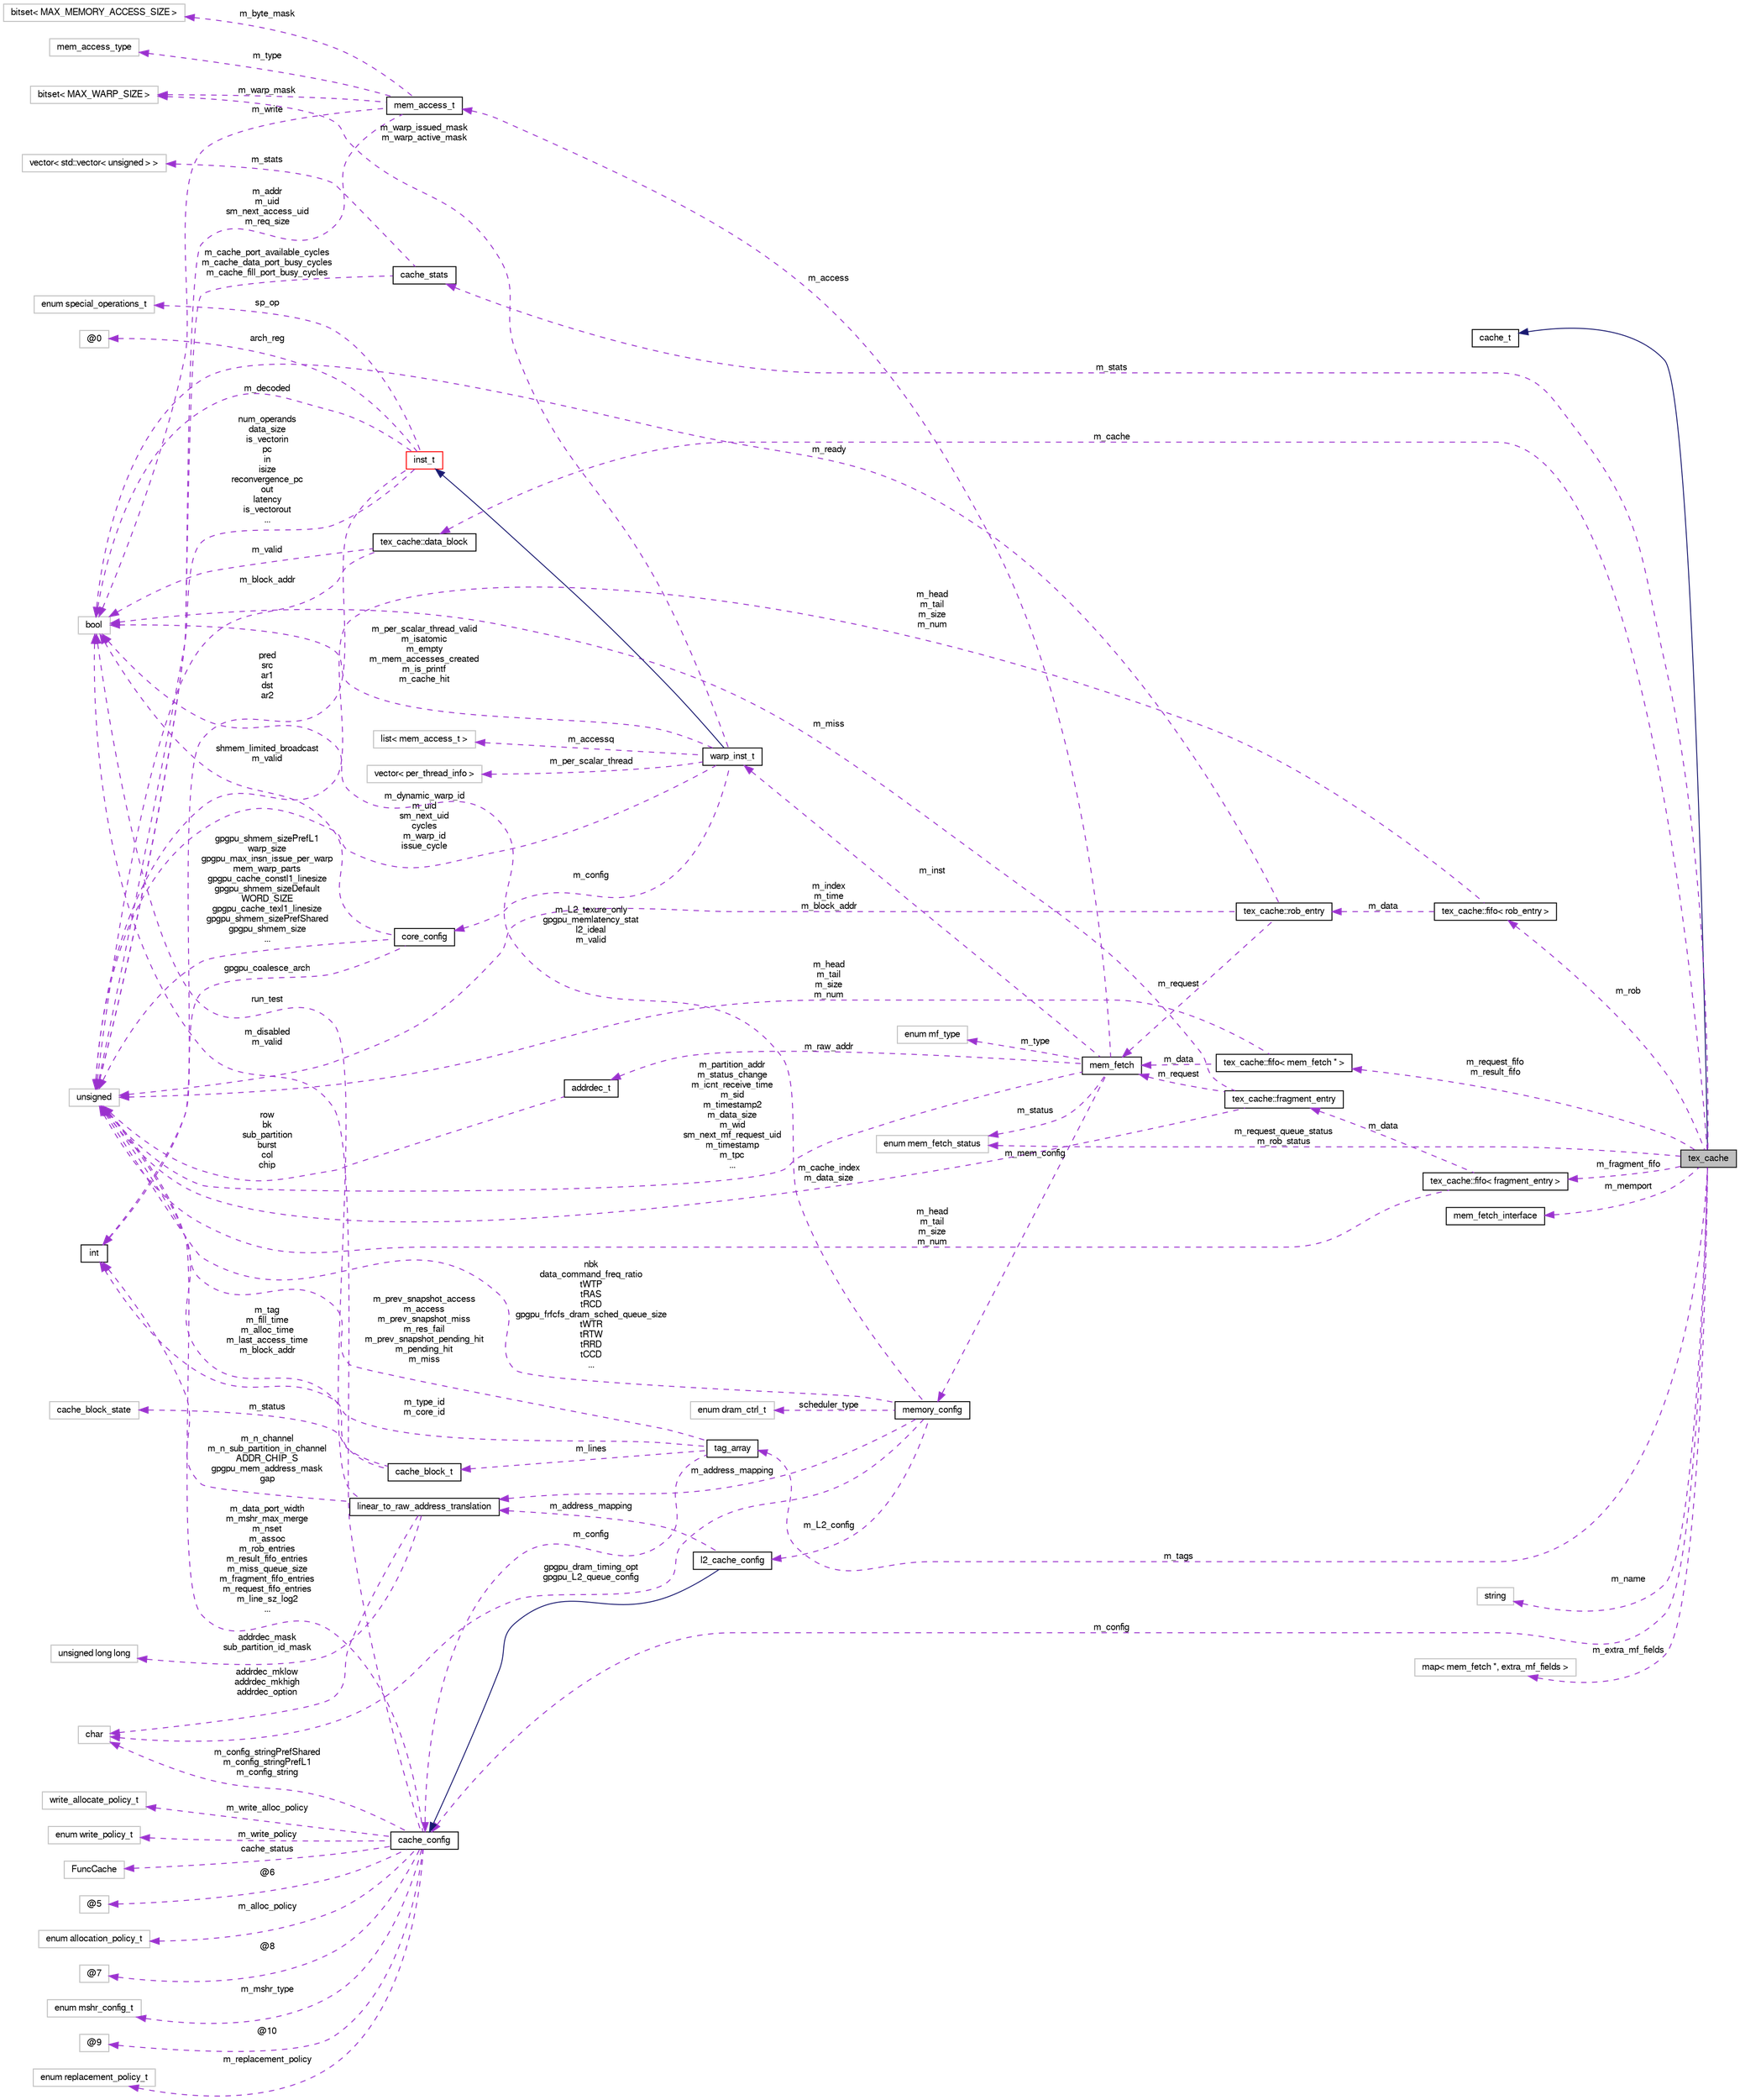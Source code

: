 digraph G
{
  bgcolor="transparent";
  edge [fontname="FreeSans",fontsize="10",labelfontname="FreeSans",labelfontsize="10"];
  node [fontname="FreeSans",fontsize="10",shape=record];
  rankdir=LR;
  Node1 [label="tex_cache",height=0.2,width=0.4,color="black", fillcolor="grey75", style="filled" fontcolor="black"];
  Node2 -> Node1 [dir=back,color="midnightblue",fontsize="10",style="solid",fontname="FreeSans"];
  Node2 [label="cache_t",height=0.2,width=0.4,color="black",URL="$classcache__t.html"];
  Node3 -> Node1 [dir=back,color="darkorchid3",fontsize="10",style="dashed",label="m_stats",fontname="FreeSans"];
  Node3 [label="cache_stats",height=0.2,width=0.4,color="black",URL="$classcache__stats.html"];
  Node4 -> Node3 [dir=back,color="darkorchid3",fontsize="10",style="dashed",label="m_stats",fontname="FreeSans"];
  Node4 [label="vector\< std::vector\< unsigned \> \>",height=0.2,width=0.4,color="grey75"];
  Node5 -> Node3 [dir=back,color="darkorchid3",fontsize="10",style="dashed",label="m_cache_port_available_cycles\nm_cache_data_port_busy_cycles\nm_cache_fill_port_busy_cycles",fontname="FreeSans"];
  Node5 [label="unsigned",height=0.2,width=0.4,color="grey75"];
  Node6 -> Node1 [dir=back,color="darkorchid3",fontsize="10",style="dashed",label="m_fragment_fifo",fontname="FreeSans"];
  Node6 [label="tex_cache::fifo\< fragment_entry \>",height=0.2,width=0.4,color="black",URL="$classtex__cache_1_1fifo.html"];
  Node7 -> Node6 [dir=back,color="darkorchid3",fontsize="10",style="dashed",label="m_data",fontname="FreeSans"];
  Node7 [label="tex_cache::fragment_entry",height=0.2,width=0.4,color="black",URL="$structtex__cache_1_1fragment__entry.html"];
  Node8 -> Node7 [dir=back,color="darkorchid3",fontsize="10",style="dashed",label="m_miss",fontname="FreeSans"];
  Node8 [label="bool",height=0.2,width=0.4,color="grey75"];
  Node9 -> Node7 [dir=back,color="darkorchid3",fontsize="10",style="dashed",label="m_request",fontname="FreeSans"];
  Node9 [label="mem_fetch",height=0.2,width=0.4,color="black",URL="$classmem__fetch.html"];
  Node10 -> Node9 [dir=back,color="darkorchid3",fontsize="10",style="dashed",label="m_type",fontname="FreeSans"];
  Node10 [label="enum mf_type",height=0.2,width=0.4,color="grey75"];
  Node11 -> Node9 [dir=back,color="darkorchid3",fontsize="10",style="dashed",label="m_mem_config",fontname="FreeSans"];
  Node11 [label="memory_config",height=0.2,width=0.4,color="black",URL="$structmemory__config.html"];
  Node12 -> Node11 [dir=back,color="darkorchid3",fontsize="10",style="dashed",label="scheduler_type",fontname="FreeSans"];
  Node12 [label="enum dram_ctrl_t",height=0.2,width=0.4,color="grey75"];
  Node13 -> Node11 [dir=back,color="darkorchid3",fontsize="10",style="dashed",label="gpgpu_dram_timing_opt\ngpgpu_L2_queue_config",fontname="FreeSans"];
  Node13 [label="char",height=0.2,width=0.4,color="grey75"];
  Node8 -> Node11 [dir=back,color="darkorchid3",fontsize="10",style="dashed",label="m_L2_texure_only\ngpgpu_memlatency_stat\nl2_ideal\nm_valid",fontname="FreeSans"];
  Node5 -> Node11 [dir=back,color="darkorchid3",fontsize="10",style="dashed",label="nbk\ndata_command_freq_ratio\ntWTP\ntRAS\ntRCD\ngpgpu_frfcfs_dram_sched_queue_size\ntWTR\ntRTW\ntRRD\ntCCD\n...",fontname="FreeSans"];
  Node14 -> Node11 [dir=back,color="darkorchid3",fontsize="10",style="dashed",label="m_address_mapping",fontname="FreeSans"];
  Node14 [label="linear_to_raw_address_translation",height=0.2,width=0.4,color="black",URL="$classlinear__to__raw__address__translation.html"];
  Node15 -> Node14 [dir=back,color="darkorchid3",fontsize="10",style="dashed",label="addrdec_mask\nsub_partition_id_mask",fontname="FreeSans"];
  Node15 [label="unsigned long long",height=0.2,width=0.4,color="grey75"];
  Node13 -> Node14 [dir=back,color="darkorchid3",fontsize="10",style="dashed",label="addrdec_mklow\naddrdec_mkhigh\naddrdec_option",fontname="FreeSans"];
  Node16 -> Node14 [dir=back,color="darkorchid3",fontsize="10",style="dashed",label="m_n_channel\nm_n_sub_partition_in_channel\nADDR_CHIP_S\ngpgpu_mem_address_mask\ngap",fontname="FreeSans"];
  Node16 [label="int",height=0.2,width=0.4,color="black",URL="$classint.html"];
  Node8 -> Node14 [dir=back,color="darkorchid3",fontsize="10",style="dashed",label="run_test",fontname="FreeSans"];
  Node17 -> Node11 [dir=back,color="darkorchid3",fontsize="10",style="dashed",label="m_L2_config",fontname="FreeSans"];
  Node17 [label="l2_cache_config",height=0.2,width=0.4,color="black",URL="$classl2__cache__config.html"];
  Node18 -> Node17 [dir=back,color="midnightblue",fontsize="10",style="solid",fontname="FreeSans"];
  Node18 [label="cache_config",height=0.2,width=0.4,color="black",URL="$classcache__config.html"];
  Node13 -> Node18 [dir=back,color="darkorchid3",fontsize="10",style="dashed",label="m_config_stringPrefShared\nm_config_stringPrefL1\nm_config_string",fontname="FreeSans"];
  Node19 -> Node18 [dir=back,color="darkorchid3",fontsize="10",style="dashed",label="m_write_alloc_policy",fontname="FreeSans"];
  Node19 [label="write_allocate_policy_t",height=0.2,width=0.4,color="grey75"];
  Node20 -> Node18 [dir=back,color="darkorchid3",fontsize="10",style="dashed",label="m_write_policy",fontname="FreeSans"];
  Node20 [label="enum write_policy_t",height=0.2,width=0.4,color="grey75"];
  Node8 -> Node18 [dir=back,color="darkorchid3",fontsize="10",style="dashed",label="m_disabled\nm_valid",fontname="FreeSans"];
  Node21 -> Node18 [dir=back,color="darkorchid3",fontsize="10",style="dashed",label="cache_status",fontname="FreeSans"];
  Node21 [label="FuncCache",height=0.2,width=0.4,color="grey75"];
  Node22 -> Node18 [dir=back,color="darkorchid3",fontsize="10",style="dashed",label="@6",fontname="FreeSans"];
  Node22 [label="@5",height=0.2,width=0.4,color="grey75"];
  Node23 -> Node18 [dir=back,color="darkorchid3",fontsize="10",style="dashed",label="m_alloc_policy",fontname="FreeSans"];
  Node23 [label="enum allocation_policy_t",height=0.2,width=0.4,color="grey75"];
  Node24 -> Node18 [dir=back,color="darkorchid3",fontsize="10",style="dashed",label="@8",fontname="FreeSans"];
  Node24 [label="@7",height=0.2,width=0.4,color="grey75"];
  Node25 -> Node18 [dir=back,color="darkorchid3",fontsize="10",style="dashed",label="m_mshr_type",fontname="FreeSans"];
  Node25 [label="enum mshr_config_t",height=0.2,width=0.4,color="grey75"];
  Node5 -> Node18 [dir=back,color="darkorchid3",fontsize="10",style="dashed",label="m_data_port_width\nm_mshr_max_merge\nm_nset\nm_assoc\nm_rob_entries\nm_result_fifo_entries\nm_miss_queue_size\nm_fragment_fifo_entries\nm_request_fifo_entries\nm_line_sz_log2\n...",fontname="FreeSans"];
  Node26 -> Node18 [dir=back,color="darkorchid3",fontsize="10",style="dashed",label="@10",fontname="FreeSans"];
  Node26 [label="@9",height=0.2,width=0.4,color="grey75"];
  Node27 -> Node18 [dir=back,color="darkorchid3",fontsize="10",style="dashed",label="m_replacement_policy",fontname="FreeSans"];
  Node27 [label="enum replacement_policy_t",height=0.2,width=0.4,color="grey75"];
  Node14 -> Node17 [dir=back,color="darkorchid3",fontsize="10",style="dashed",label="m_address_mapping",fontname="FreeSans"];
  Node28 -> Node9 [dir=back,color="darkorchid3",fontsize="10",style="dashed",label="m_inst",fontname="FreeSans"];
  Node28 [label="warp_inst_t",height=0.2,width=0.4,color="black",URL="$classwarp__inst__t.html"];
  Node29 -> Node28 [dir=back,color="midnightblue",fontsize="10",style="solid",fontname="FreeSans"];
  Node29 [label="inst_t",height=0.2,width=0.4,color="red",URL="$classinst__t.html"];
  Node30 -> Node29 [dir=back,color="darkorchid3",fontsize="10",style="dashed",label="arch_reg",fontname="FreeSans"];
  Node30 [label="@0",height=0.2,width=0.4,color="grey75"];
  Node31 -> Node29 [dir=back,color="darkorchid3",fontsize="10",style="dashed",label="sp_op",fontname="FreeSans"];
  Node31 [label="enum special_operations_t",height=0.2,width=0.4,color="grey75"];
  Node16 -> Node29 [dir=back,color="darkorchid3",fontsize="10",style="dashed",label="pred\nsrc\nar1\ndst\nar2",fontname="FreeSans"];
  Node8 -> Node29 [dir=back,color="darkorchid3",fontsize="10",style="dashed",label="m_decoded",fontname="FreeSans"];
  Node5 -> Node29 [dir=back,color="darkorchid3",fontsize="10",style="dashed",label="num_operands\ndata_size\nis_vectorin\npc\nin\nisize\nreconvergence_pc\nout\nlatency\nis_vectorout\n...",fontname="FreeSans"];
  Node32 -> Node28 [dir=back,color="darkorchid3",fontsize="10",style="dashed",label="m_warp_issued_mask\nm_warp_active_mask",fontname="FreeSans"];
  Node32 [label="bitset\< MAX_WARP_SIZE \>",height=0.2,width=0.4,color="grey75"];
  Node33 -> Node28 [dir=back,color="darkorchid3",fontsize="10",style="dashed",label="m_accessq",fontname="FreeSans"];
  Node33 [label="list\< mem_access_t \>",height=0.2,width=0.4,color="grey75"];
  Node34 -> Node28 [dir=back,color="darkorchid3",fontsize="10",style="dashed",label="m_config",fontname="FreeSans"];
  Node34 [label="core_config",height=0.2,width=0.4,color="black",URL="$structcore__config.html"];
  Node16 -> Node34 [dir=back,color="darkorchid3",fontsize="10",style="dashed",label="gpgpu_coalesce_arch",fontname="FreeSans"];
  Node8 -> Node34 [dir=back,color="darkorchid3",fontsize="10",style="dashed",label="shmem_limited_broadcast\nm_valid",fontname="FreeSans"];
  Node5 -> Node34 [dir=back,color="darkorchid3",fontsize="10",style="dashed",label="gpgpu_shmem_sizePrefL1\nwarp_size\ngpgpu_max_insn_issue_per_warp\nmem_warp_parts\ngpgpu_cache_constl1_linesize\ngpgpu_shmem_sizeDefault\nWORD_SIZE\ngpgpu_cache_texl1_linesize\ngpgpu_shmem_sizePrefShared\ngpgpu_shmem_size\n...",fontname="FreeSans"];
  Node8 -> Node28 [dir=back,color="darkorchid3",fontsize="10",style="dashed",label="m_per_scalar_thread_valid\nm_isatomic\nm_empty\nm_mem_accesses_created\nm_is_printf\nm_cache_hit",fontname="FreeSans"];
  Node35 -> Node28 [dir=back,color="darkorchid3",fontsize="10",style="dashed",label="m_per_scalar_thread",fontname="FreeSans"];
  Node35 [label="vector\< per_thread_info \>",height=0.2,width=0.4,color="grey75"];
  Node5 -> Node28 [dir=back,color="darkorchid3",fontsize="10",style="dashed",label="m_dynamic_warp_id\nm_uid\nsm_next_uid\ncycles\nm_warp_id\nissue_cycle",fontname="FreeSans"];
  Node36 -> Node9 [dir=back,color="darkorchid3",fontsize="10",style="dashed",label="m_raw_addr",fontname="FreeSans"];
  Node36 [label="addrdec_t",height=0.2,width=0.4,color="black",URL="$structaddrdec__t.html"];
  Node5 -> Node36 [dir=back,color="darkorchid3",fontsize="10",style="dashed",label="row\nbk\nsub_partition\nburst\ncol\nchip",fontname="FreeSans"];
  Node37 -> Node9 [dir=back,color="darkorchid3",fontsize="10",style="dashed",label="m_access",fontname="FreeSans"];
  Node37 [label="mem_access_t",height=0.2,width=0.4,color="black",URL="$classmem__access__t.html"];
  Node38 -> Node37 [dir=back,color="darkorchid3",fontsize="10",style="dashed",label="m_byte_mask",fontname="FreeSans"];
  Node38 [label="bitset\< MAX_MEMORY_ACCESS_SIZE \>",height=0.2,width=0.4,color="grey75"];
  Node32 -> Node37 [dir=back,color="darkorchid3",fontsize="10",style="dashed",label="m_warp_mask",fontname="FreeSans"];
  Node8 -> Node37 [dir=back,color="darkorchid3",fontsize="10",style="dashed",label="m_write",fontname="FreeSans"];
  Node5 -> Node37 [dir=back,color="darkorchid3",fontsize="10",style="dashed",label="m_addr\nm_uid\nsm_next_access_uid\nm_req_size",fontname="FreeSans"];
  Node39 -> Node37 [dir=back,color="darkorchid3",fontsize="10",style="dashed",label="m_type",fontname="FreeSans"];
  Node39 [label="mem_access_type",height=0.2,width=0.4,color="grey75"];
  Node40 -> Node9 [dir=back,color="darkorchid3",fontsize="10",style="dashed",label="m_status",fontname="FreeSans"];
  Node40 [label="enum mem_fetch_status",height=0.2,width=0.4,color="grey75"];
  Node5 -> Node9 [dir=back,color="darkorchid3",fontsize="10",style="dashed",label="m_partition_addr\nm_status_change\nm_icnt_receive_time\nm_sid\nm_timestamp2\nm_data_size\nm_wid\nsm_next_mf_request_uid\nm_timestamp\nm_tpc\n...",fontname="FreeSans"];
  Node5 -> Node7 [dir=back,color="darkorchid3",fontsize="10",style="dashed",label="m_cache_index\nm_data_size",fontname="FreeSans"];
  Node5 -> Node6 [dir=back,color="darkorchid3",fontsize="10",style="dashed",label="m_head\nm_tail\nm_size\nm_num",fontname="FreeSans"];
  Node41 -> Node1 [dir=back,color="darkorchid3",fontsize="10",style="dashed",label="m_cache",fontname="FreeSans"];
  Node41 [label="tex_cache::data_block",height=0.2,width=0.4,color="black",URL="$structtex__cache_1_1data__block.html"];
  Node8 -> Node41 [dir=back,color="darkorchid3",fontsize="10",style="dashed",label="m_valid",fontname="FreeSans"];
  Node5 -> Node41 [dir=back,color="darkorchid3",fontsize="10",style="dashed",label="m_block_addr",fontname="FreeSans"];
  Node42 -> Node1 [dir=back,color="darkorchid3",fontsize="10",style="dashed",label="m_rob",fontname="FreeSans"];
  Node42 [label="tex_cache::fifo\< rob_entry \>",height=0.2,width=0.4,color="black",URL="$classtex__cache_1_1fifo.html"];
  Node43 -> Node42 [dir=back,color="darkorchid3",fontsize="10",style="dashed",label="m_data",fontname="FreeSans"];
  Node43 [label="tex_cache::rob_entry",height=0.2,width=0.4,color="black",URL="$structtex__cache_1_1rob__entry.html"];
  Node8 -> Node43 [dir=back,color="darkorchid3",fontsize="10",style="dashed",label="m_ready",fontname="FreeSans"];
  Node9 -> Node43 [dir=back,color="darkorchid3",fontsize="10",style="dashed",label="m_request",fontname="FreeSans"];
  Node5 -> Node43 [dir=back,color="darkorchid3",fontsize="10",style="dashed",label="m_index\nm_time\nm_block_addr",fontname="FreeSans"];
  Node5 -> Node42 [dir=back,color="darkorchid3",fontsize="10",style="dashed",label="m_head\nm_tail\nm_size\nm_num",fontname="FreeSans"];
  Node44 -> Node1 [dir=back,color="darkorchid3",fontsize="10",style="dashed",label="m_memport",fontname="FreeSans"];
  Node44 [label="mem_fetch_interface",height=0.2,width=0.4,color="black",URL="$classmem__fetch__interface.html"];
  Node45 -> Node1 [dir=back,color="darkorchid3",fontsize="10",style="dashed",label="m_request_fifo\nm_result_fifo",fontname="FreeSans"];
  Node45 [label="tex_cache::fifo\< mem_fetch * \>",height=0.2,width=0.4,color="black",URL="$classtex__cache_1_1fifo.html"];
  Node9 -> Node45 [dir=back,color="darkorchid3",fontsize="10",style="dashed",label="m_data",fontname="FreeSans"];
  Node5 -> Node45 [dir=back,color="darkorchid3",fontsize="10",style="dashed",label="m_head\nm_tail\nm_size\nm_num",fontname="FreeSans"];
  Node46 -> Node1 [dir=back,color="darkorchid3",fontsize="10",style="dashed",label="m_name",fontname="FreeSans"];
  Node46 [label="string",height=0.2,width=0.4,color="grey75"];
  Node40 -> Node1 [dir=back,color="darkorchid3",fontsize="10",style="dashed",label="m_request_queue_status\nm_rob_status",fontname="FreeSans"];
  Node18 -> Node1 [dir=back,color="darkorchid3",fontsize="10",style="dashed",label="m_config",fontname="FreeSans"];
  Node47 -> Node1 [dir=back,color="darkorchid3",fontsize="10",style="dashed",label="m_tags",fontname="FreeSans"];
  Node47 [label="tag_array",height=0.2,width=0.4,color="black",URL="$classtag__array.html"];
  Node16 -> Node47 [dir=back,color="darkorchid3",fontsize="10",style="dashed",label="m_type_id\nm_core_id",fontname="FreeSans"];
  Node48 -> Node47 [dir=back,color="darkorchid3",fontsize="10",style="dashed",label="m_lines",fontname="FreeSans"];
  Node48 [label="cache_block_t",height=0.2,width=0.4,color="black",URL="$structcache__block__t.html"];
  Node49 -> Node48 [dir=back,color="darkorchid3",fontsize="10",style="dashed",label="m_status",fontname="FreeSans"];
  Node49 [label="cache_block_state",height=0.2,width=0.4,color="grey75"];
  Node5 -> Node48 [dir=back,color="darkorchid3",fontsize="10",style="dashed",label="m_tag\nm_fill_time\nm_alloc_time\nm_last_access_time\nm_block_addr",fontname="FreeSans"];
  Node5 -> Node47 [dir=back,color="darkorchid3",fontsize="10",style="dashed",label="m_prev_snapshot_access\nm_access\nm_prev_snapshot_miss\nm_res_fail\nm_prev_snapshot_pending_hit\nm_pending_hit\nm_miss",fontname="FreeSans"];
  Node18 -> Node47 [dir=back,color="darkorchid3",fontsize="10",style="dashed",label="m_config",fontname="FreeSans"];
  Node50 -> Node1 [dir=back,color="darkorchid3",fontsize="10",style="dashed",label="m_extra_mf_fields",fontname="FreeSans"];
  Node50 [label="map\< mem_fetch *, extra_mf_fields \>",height=0.2,width=0.4,color="grey75"];
}
